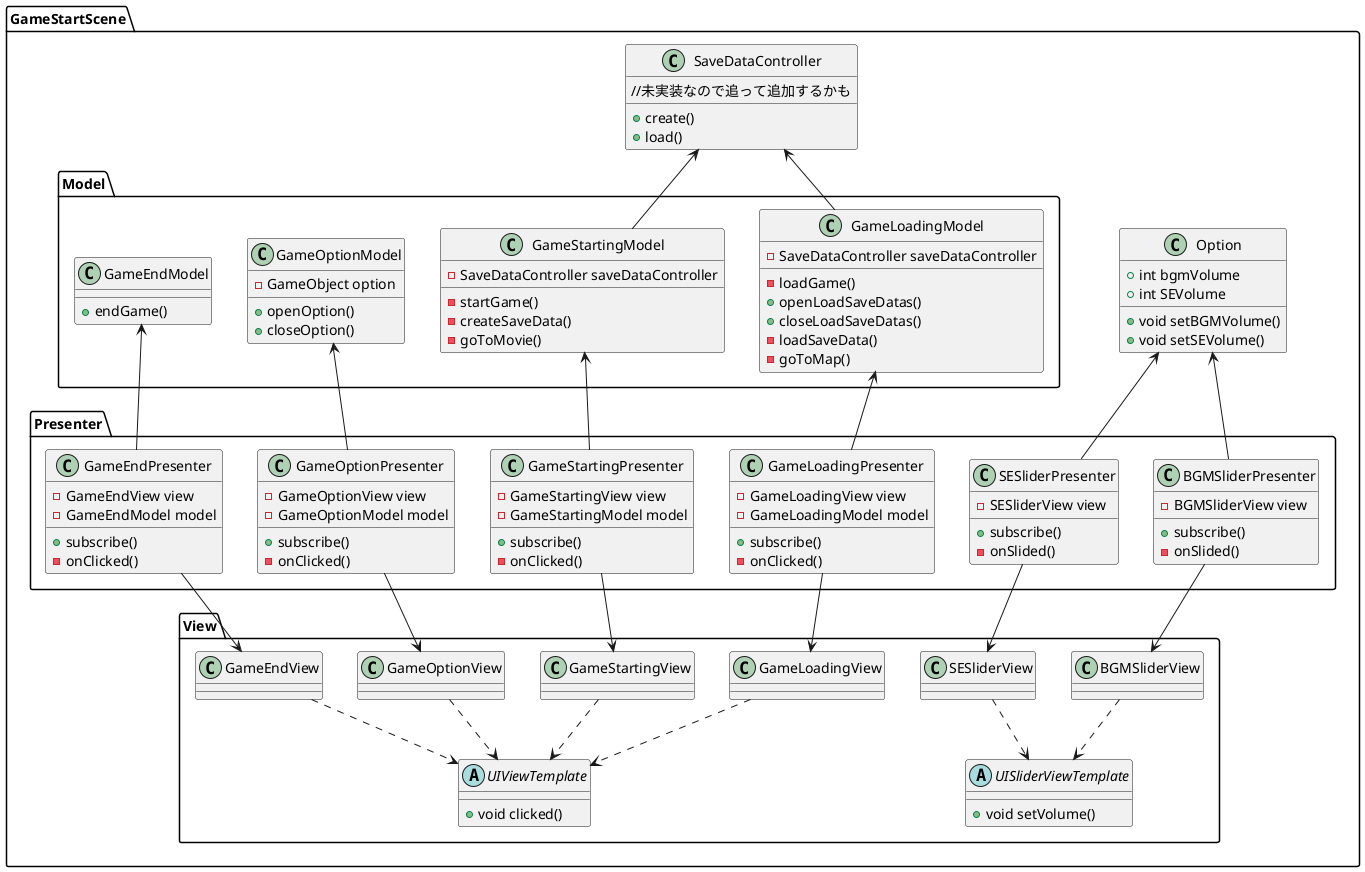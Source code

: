 @startuml StartSceneScriptArchitecture
namespace GameStartScene{
    namespace View{
        abstract class UIViewTemplate{
            +void clicked()
        }
        abstract class UISliderViewTemplate{
            +void setVolume()
        }
        class GameStartingView{
        }
        class GameLoadingView{
        }
        class GameOptionView{
        }
        class BGMSliderView{
        }
        class SESliderView{
        }
        class GameEndView{
        }
        GameStartingView .down.> UIViewTemplate
        GameLoadingView .down.> UIViewTemplate
        GameOptionView .down.> UIViewTemplate
        GameEndView .down.> UIViewTemplate
        BGMSliderView .down.> UISliderViewTemplate
        SESliderView .down.> UISliderViewTemplate
    }
    namespace Presenter{
        class GameStartingPresenter{
            -GameStartingView view
            -GameStartingModel model
            +subscribe()
            -onClicked()
        }
        class GameLoadingPresenter{
            -GameLoadingView view
            -GameLoadingModel model
            +subscribe()
            -onClicked()
        }
        class GameOptionPresenter{
            -GameOptionView view
            -GameOptionModel model
            +subscribe()
            -onClicked()
        }
        class BGMSliderPresenter{
            -BGMSliderView view
            +subscribe()
            -onSlided()
        }
        class SESliderPresenter{
            -SESliderView view
            +subscribe()
            -onSlided()
        }
        class GameEndPresenter{
            -GameEndView view
            -GameEndModel model
            +subscribe()
            -onClicked()
        }
    }
    namespace Model{
        class GameStartingModel{
            -SaveDataController saveDataController
            -startGame()
            -createSaveData()
            -goToMovie()
        }
        class GameLoadingModel{
            -SaveDataController saveDataController
            -loadGame()
            +openLoadSaveDatas()
            +closeLoadSaveDatas()
            -loadSaveData()
            -goToMap()
        }
        class GameOptionModel{
            -GameObject option
            +openOption()
            +closeOption()
        }
        class GameEndModel{
            +endGame()
        }
    }
    class SaveDataController{
        //未実装なので追って追加するかも
        +create()
        +load()
    }
    static class Option{
        +int bgmVolume
        +int SEVolume
        +void setBGMVolume()
        +void setSEVolume()
    }
    GameStartingModel -up-> SaveDataController
    GameLoadingModel -up-> SaveDataController
    GameStartingPresenter -up-> GameStartingModel
    GameStartingPresenter -down-> GameStartingView
    GameLoadingPresenter -up-> GameLoadingModel
    GameLoadingPresenter -down-> GameLoadingView
    GameOptionPresenter -up-> GameOptionModel
    GameOptionPresenter -down-> GameOptionView
    BGMSliderPresenter -down-> BGMSliderView
    SESliderPresenter -down-> SESliderView
    GameEndPresenter -up-> GameEndModel
    GameEndPresenter -down-> GameEndView
    SESliderPresenter -up-> Option
    BGMSliderPresenter -up-> Option
}


@enduml